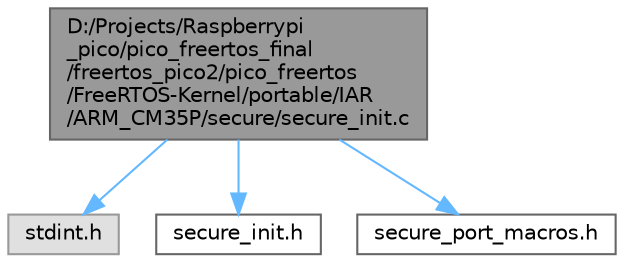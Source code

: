 digraph "D:/Projects/Raspberrypi_pico/pico_freertos_final/freertos_pico2/pico_freertos/FreeRTOS-Kernel/portable/IAR/ARM_CM35P/secure/secure_init.c"
{
 // LATEX_PDF_SIZE
  bgcolor="transparent";
  edge [fontname=Helvetica,fontsize=10,labelfontname=Helvetica,labelfontsize=10];
  node [fontname=Helvetica,fontsize=10,shape=box,height=0.2,width=0.4];
  Node1 [id="Node000001",label="D:/Projects/Raspberrypi\l_pico/pico_freertos_final\l/freertos_pico2/pico_freertos\l/FreeRTOS-Kernel/portable/IAR\l/ARM_CM35P/secure/secure_init.c",height=0.2,width=0.4,color="gray40", fillcolor="grey60", style="filled", fontcolor="black",tooltip=" "];
  Node1 -> Node2 [id="edge1_Node000001_Node000002",color="steelblue1",style="solid",tooltip=" "];
  Node2 [id="Node000002",label="stdint.h",height=0.2,width=0.4,color="grey60", fillcolor="#E0E0E0", style="filled",tooltip=" "];
  Node1 -> Node3 [id="edge2_Node000001_Node000003",color="steelblue1",style="solid",tooltip=" "];
  Node3 [id="Node000003",label="secure_init.h",height=0.2,width=0.4,color="grey40", fillcolor="white", style="filled",URL="$_i_a_r_2_a_r_m___c_m35_p_2secure_2secure__init_8h.html",tooltip=" "];
  Node1 -> Node4 [id="edge3_Node000001_Node000004",color="steelblue1",style="solid",tooltip=" "];
  Node4 [id="Node000004",label="secure_port_macros.h",height=0.2,width=0.4,color="grey40", fillcolor="white", style="filled",URL="$_i_a_r_2_a_r_m___c_m35_p_2secure_2secure__port__macros_8h.html",tooltip=" "];
}
